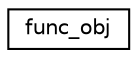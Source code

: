 digraph "Graphical Class Hierarchy"
{
  edge [fontname="Helvetica",fontsize="10",labelfontname="Helvetica",labelfontsize="10"];
  node [fontname="Helvetica",fontsize="10",shape=record];
  rankdir="LR";
  Node0 [label="func_obj",height=0.2,width=0.4,color="black", fillcolor="white", style="filled",URL="$structfunc__obj.html"];
}
